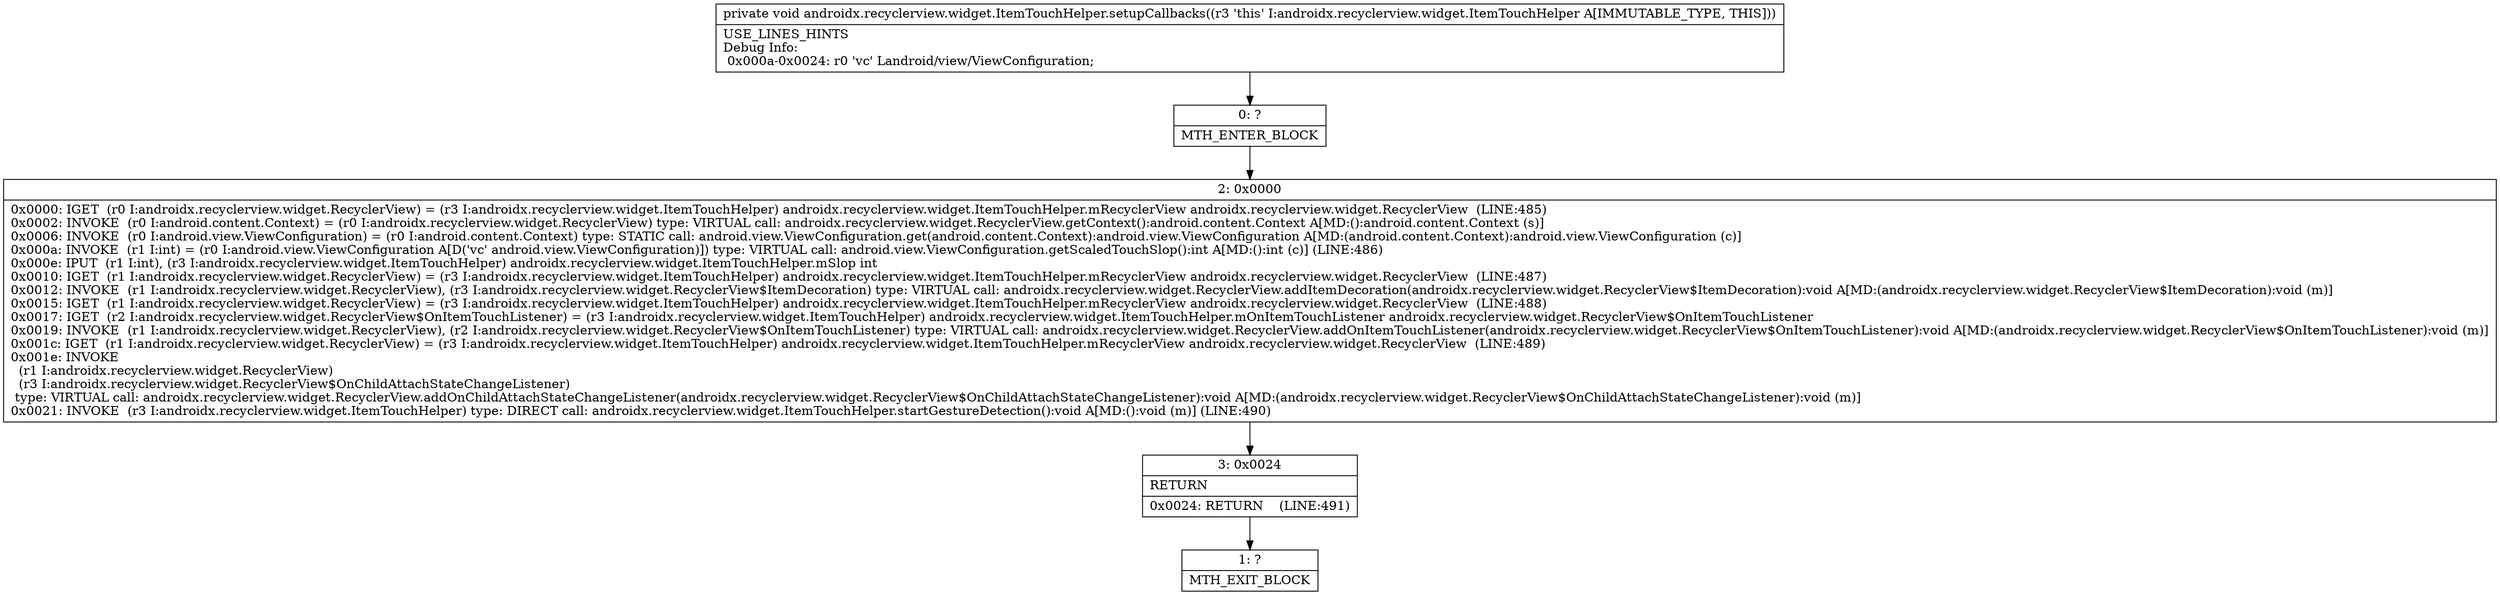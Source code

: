 digraph "CFG forandroidx.recyclerview.widget.ItemTouchHelper.setupCallbacks()V" {
Node_0 [shape=record,label="{0\:\ ?|MTH_ENTER_BLOCK\l}"];
Node_2 [shape=record,label="{2\:\ 0x0000|0x0000: IGET  (r0 I:androidx.recyclerview.widget.RecyclerView) = (r3 I:androidx.recyclerview.widget.ItemTouchHelper) androidx.recyclerview.widget.ItemTouchHelper.mRecyclerView androidx.recyclerview.widget.RecyclerView  (LINE:485)\l0x0002: INVOKE  (r0 I:android.content.Context) = (r0 I:androidx.recyclerview.widget.RecyclerView) type: VIRTUAL call: androidx.recyclerview.widget.RecyclerView.getContext():android.content.Context A[MD:():android.content.Context (s)]\l0x0006: INVOKE  (r0 I:android.view.ViewConfiguration) = (r0 I:android.content.Context) type: STATIC call: android.view.ViewConfiguration.get(android.content.Context):android.view.ViewConfiguration A[MD:(android.content.Context):android.view.ViewConfiguration (c)]\l0x000a: INVOKE  (r1 I:int) = (r0 I:android.view.ViewConfiguration A[D('vc' android.view.ViewConfiguration)]) type: VIRTUAL call: android.view.ViewConfiguration.getScaledTouchSlop():int A[MD:():int (c)] (LINE:486)\l0x000e: IPUT  (r1 I:int), (r3 I:androidx.recyclerview.widget.ItemTouchHelper) androidx.recyclerview.widget.ItemTouchHelper.mSlop int \l0x0010: IGET  (r1 I:androidx.recyclerview.widget.RecyclerView) = (r3 I:androidx.recyclerview.widget.ItemTouchHelper) androidx.recyclerview.widget.ItemTouchHelper.mRecyclerView androidx.recyclerview.widget.RecyclerView  (LINE:487)\l0x0012: INVOKE  (r1 I:androidx.recyclerview.widget.RecyclerView), (r3 I:androidx.recyclerview.widget.RecyclerView$ItemDecoration) type: VIRTUAL call: androidx.recyclerview.widget.RecyclerView.addItemDecoration(androidx.recyclerview.widget.RecyclerView$ItemDecoration):void A[MD:(androidx.recyclerview.widget.RecyclerView$ItemDecoration):void (m)]\l0x0015: IGET  (r1 I:androidx.recyclerview.widget.RecyclerView) = (r3 I:androidx.recyclerview.widget.ItemTouchHelper) androidx.recyclerview.widget.ItemTouchHelper.mRecyclerView androidx.recyclerview.widget.RecyclerView  (LINE:488)\l0x0017: IGET  (r2 I:androidx.recyclerview.widget.RecyclerView$OnItemTouchListener) = (r3 I:androidx.recyclerview.widget.ItemTouchHelper) androidx.recyclerview.widget.ItemTouchHelper.mOnItemTouchListener androidx.recyclerview.widget.RecyclerView$OnItemTouchListener \l0x0019: INVOKE  (r1 I:androidx.recyclerview.widget.RecyclerView), (r2 I:androidx.recyclerview.widget.RecyclerView$OnItemTouchListener) type: VIRTUAL call: androidx.recyclerview.widget.RecyclerView.addOnItemTouchListener(androidx.recyclerview.widget.RecyclerView$OnItemTouchListener):void A[MD:(androidx.recyclerview.widget.RecyclerView$OnItemTouchListener):void (m)]\l0x001c: IGET  (r1 I:androidx.recyclerview.widget.RecyclerView) = (r3 I:androidx.recyclerview.widget.ItemTouchHelper) androidx.recyclerview.widget.ItemTouchHelper.mRecyclerView androidx.recyclerview.widget.RecyclerView  (LINE:489)\l0x001e: INVOKE  \l  (r1 I:androidx.recyclerview.widget.RecyclerView)\l  (r3 I:androidx.recyclerview.widget.RecyclerView$OnChildAttachStateChangeListener)\l type: VIRTUAL call: androidx.recyclerview.widget.RecyclerView.addOnChildAttachStateChangeListener(androidx.recyclerview.widget.RecyclerView$OnChildAttachStateChangeListener):void A[MD:(androidx.recyclerview.widget.RecyclerView$OnChildAttachStateChangeListener):void (m)]\l0x0021: INVOKE  (r3 I:androidx.recyclerview.widget.ItemTouchHelper) type: DIRECT call: androidx.recyclerview.widget.ItemTouchHelper.startGestureDetection():void A[MD:():void (m)] (LINE:490)\l}"];
Node_3 [shape=record,label="{3\:\ 0x0024|RETURN\l|0x0024: RETURN    (LINE:491)\l}"];
Node_1 [shape=record,label="{1\:\ ?|MTH_EXIT_BLOCK\l}"];
MethodNode[shape=record,label="{private void androidx.recyclerview.widget.ItemTouchHelper.setupCallbacks((r3 'this' I:androidx.recyclerview.widget.ItemTouchHelper A[IMMUTABLE_TYPE, THIS]))  | USE_LINES_HINTS\lDebug Info:\l  0x000a\-0x0024: r0 'vc' Landroid\/view\/ViewConfiguration;\l}"];
MethodNode -> Node_0;Node_0 -> Node_2;
Node_2 -> Node_3;
Node_3 -> Node_1;
}

